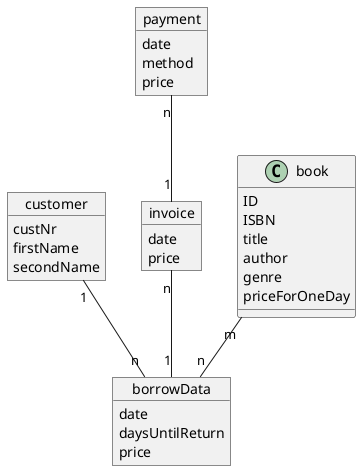 @startuml

object customer {
    custNr
    firstName
    secondName
}

object borrowData {
    date
    daysUntilReturn
    price
}

object invoice {
    date
    price
}

object payment {
    date
    method
    price
}

book "m" -- "n" borrowData
customer "1" -- "n" borrowData
invoice "n" -- "1" borrowData
payment "n" -- "1" invoice

object book {
    ID
    ISBN
    title
    author
    genre
    priceForOneDay
}

@enduml